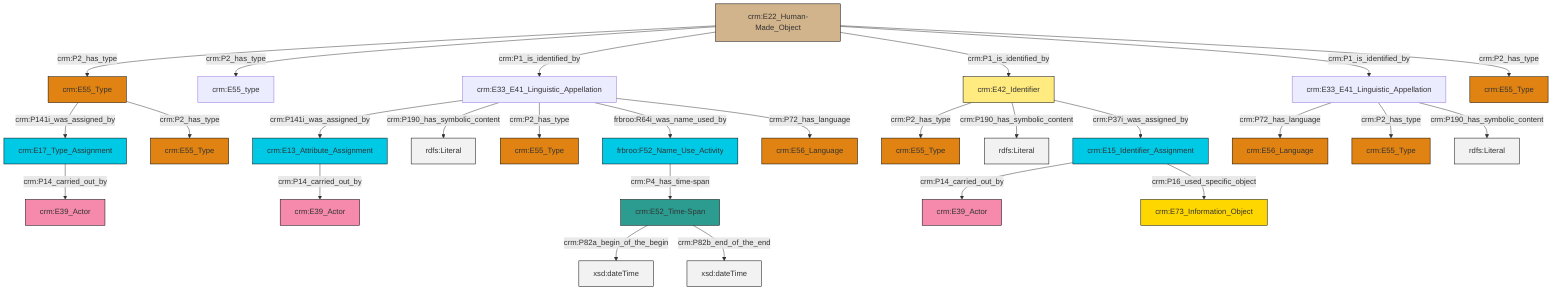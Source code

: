graph TD
classDef Literal fill:#f2f2f2,stroke:#000000;
classDef CRM_Entity fill:#FFFFFF,stroke:#000000;
classDef Temporal_Entity fill:#00C9E6, stroke:#000000;
classDef Type fill:#E18312, stroke:#000000;
classDef Time-Span fill:#2C9C91, stroke:#000000;
classDef Appellation fill:#FFEB7F, stroke:#000000;
classDef Place fill:#008836, stroke:#000000;
classDef Persistent_Item fill:#B266B2, stroke:#000000;
classDef Conceptual_Object fill:#FFD700, stroke:#000000;
classDef Physical_Thing fill:#D2B48C, stroke:#000000;
classDef Actor fill:#f58aad, stroke:#000000;
classDef PC_Classes fill:#4ce600, stroke:#000000;
classDef Multi fill:#cccccc,stroke:#000000;

2["crm:E22_Human-Made_Object"]:::Physical_Thing -->|crm:P2_has_type| 3["crm:E55_Type"]:::Type
12["crm:E33_E41_Linguistic_Appellation"]:::Default -->|crm:P141i_was_assigned_by| 13["crm:E13_Attribute_Assignment"]:::Temporal_Entity
12["crm:E33_E41_Linguistic_Appellation"]:::Default -->|crm:P190_has_symbolic_content| 14[rdfs:Literal]:::Literal
12["crm:E33_E41_Linguistic_Appellation"]:::Default -->|crm:P2_has_type| 16["crm:E55_Type"]:::Type
21["crm:E15_Identifier_Assignment"]:::Temporal_Entity -->|crm:P14_carried_out_by| 22["crm:E39_Actor"]:::Actor
3["crm:E55_Type"]:::Type -->|crm:P141i_was_assigned_by| 23["crm:E17_Type_Assignment"]:::Temporal_Entity
24["crm:E33_E41_Linguistic_Appellation"]:::Default -->|crm:P72_has_language| 0["crm:E56_Language"]:::Type
27["crm:E52_Time-Span"]:::Time-Span -->|crm:P82a_begin_of_the_begin| 28[xsd:dateTime]:::Literal
12["crm:E33_E41_Linguistic_Appellation"]:::Default -->|frbroo:R64i_was_name_used_by| 29["frbroo:F52_Name_Use_Activity"]:::Temporal_Entity
23["crm:E17_Type_Assignment"]:::Temporal_Entity -->|crm:P14_carried_out_by| 34["crm:E39_Actor"]:::Actor
2["crm:E22_Human-Made_Object"]:::Physical_Thing -->|crm:P2_has_type| 10["crm:E55_type"]:::Default
12["crm:E33_E41_Linguistic_Appellation"]:::Default -->|crm:P72_has_language| 19["crm:E56_Language"]:::Type
24["crm:E33_E41_Linguistic_Appellation"]:::Default -->|crm:P2_has_type| 4["crm:E55_Type"]:::Type
2["crm:E22_Human-Made_Object"]:::Physical_Thing -->|crm:P1_is_identified_by| 12["crm:E33_E41_Linguistic_Appellation"]:::Default
21["crm:E15_Identifier_Assignment"]:::Temporal_Entity -->|crm:P16_used_specific_object| 39["crm:E73_Information_Object"]:::Conceptual_Object
29["frbroo:F52_Name_Use_Activity"]:::Temporal_Entity -->|crm:P4_has_time-span| 27["crm:E52_Time-Span"]:::Time-Span
17["crm:E42_Identifier"]:::Appellation -->|crm:P2_has_type| 6["crm:E55_Type"]:::Type
13["crm:E13_Attribute_Assignment"]:::Temporal_Entity -->|crm:P14_carried_out_by| 35["crm:E39_Actor"]:::Actor
2["crm:E22_Human-Made_Object"]:::Physical_Thing -->|crm:P1_is_identified_by| 17["crm:E42_Identifier"]:::Appellation
2["crm:E22_Human-Made_Object"]:::Physical_Thing -->|crm:P1_is_identified_by| 24["crm:E33_E41_Linguistic_Appellation"]:::Default
17["crm:E42_Identifier"]:::Appellation -->|crm:P190_has_symbolic_content| 42[rdfs:Literal]:::Literal
2["crm:E22_Human-Made_Object"]:::Physical_Thing -->|crm:P2_has_type| 37["crm:E55_Type"]:::Type
3["crm:E55_Type"]:::Type -->|crm:P2_has_type| 8["crm:E55_Type"]:::Type
27["crm:E52_Time-Span"]:::Time-Span -->|crm:P82b_end_of_the_end| 46[xsd:dateTime]:::Literal
17["crm:E42_Identifier"]:::Appellation -->|crm:P37i_was_assigned_by| 21["crm:E15_Identifier_Assignment"]:::Temporal_Entity
24["crm:E33_E41_Linguistic_Appellation"]:::Default -->|crm:P190_has_symbolic_content| 48[rdfs:Literal]:::Literal
